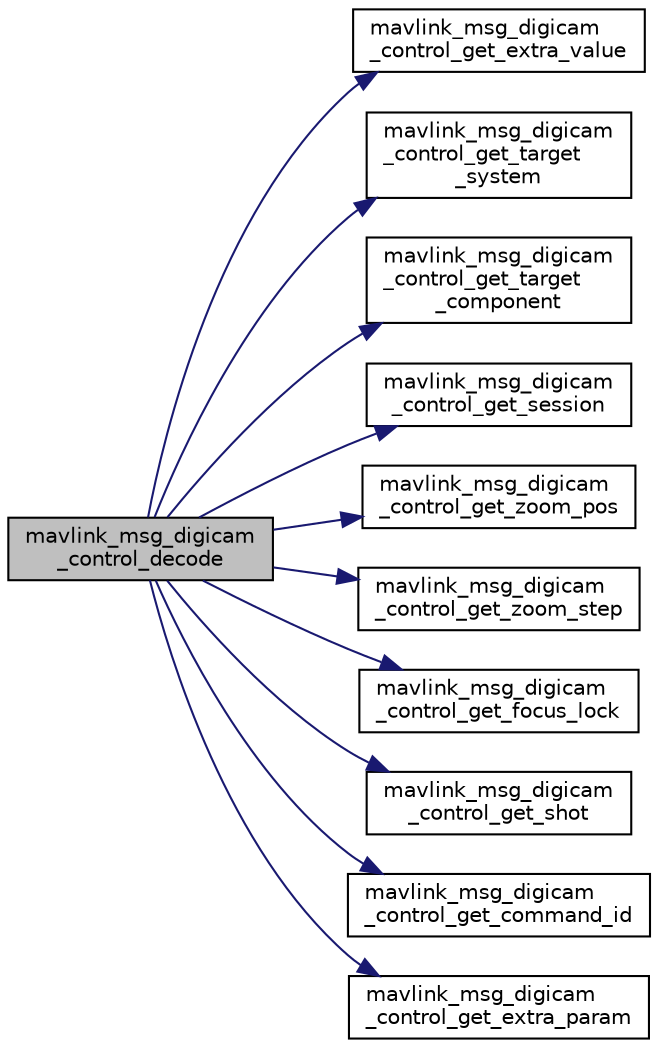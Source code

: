 digraph "mavlink_msg_digicam_control_decode"
{
 // INTERACTIVE_SVG=YES
  edge [fontname="Helvetica",fontsize="10",labelfontname="Helvetica",labelfontsize="10"];
  node [fontname="Helvetica",fontsize="10",shape=record];
  rankdir="LR";
  Node1 [label="mavlink_msg_digicam\l_control_decode",height=0.2,width=0.4,color="black", fillcolor="grey75", style="filled" fontcolor="black"];
  Node1 -> Node2 [color="midnightblue",fontsize="10",style="solid",fontname="Helvetica"];
  Node2 [label="mavlink_msg_digicam\l_control_get_extra_value",height=0.2,width=0.4,color="black", fillcolor="white", style="filled",URL="$v1_80_2ardupilotmega_2mavlink__msg__digicam__control_8h.html#a789f973c64a3744a71bc419881ca8da2",tooltip="Get field extra_value from digicam_control message. "];
  Node1 -> Node3 [color="midnightblue",fontsize="10",style="solid",fontname="Helvetica"];
  Node3 [label="mavlink_msg_digicam\l_control_get_target\l_system",height=0.2,width=0.4,color="black", fillcolor="white", style="filled",URL="$v1_80_2ardupilotmega_2mavlink__msg__digicam__control_8h.html#a762c35a778a3d455c1e8081ffa8929fe",tooltip="Send a digicam_control message. "];
  Node1 -> Node4 [color="midnightblue",fontsize="10",style="solid",fontname="Helvetica"];
  Node4 [label="mavlink_msg_digicam\l_control_get_target\l_component",height=0.2,width=0.4,color="black", fillcolor="white", style="filled",URL="$v1_80_2ardupilotmega_2mavlink__msg__digicam__control_8h.html#a3345b464816b38a9ea2232b2ec93e8a2",tooltip="Get field target_component from digicam_control message. "];
  Node1 -> Node5 [color="midnightblue",fontsize="10",style="solid",fontname="Helvetica"];
  Node5 [label="mavlink_msg_digicam\l_control_get_session",height=0.2,width=0.4,color="black", fillcolor="white", style="filled",URL="$v1_80_2ardupilotmega_2mavlink__msg__digicam__control_8h.html#a495c458ad6593a44ba06b30d6acf541d",tooltip="Get field session from digicam_control message. "];
  Node1 -> Node6 [color="midnightblue",fontsize="10",style="solid",fontname="Helvetica"];
  Node6 [label="mavlink_msg_digicam\l_control_get_zoom_pos",height=0.2,width=0.4,color="black", fillcolor="white", style="filled",URL="$v1_80_2ardupilotmega_2mavlink__msg__digicam__control_8h.html#a6f5ffee7a46ef779f9441c977b8d89a4",tooltip="Get field zoom_pos from digicam_control message. "];
  Node1 -> Node7 [color="midnightblue",fontsize="10",style="solid",fontname="Helvetica"];
  Node7 [label="mavlink_msg_digicam\l_control_get_zoom_step",height=0.2,width=0.4,color="black", fillcolor="white", style="filled",URL="$v1_80_2ardupilotmega_2mavlink__msg__digicam__control_8h.html#a738c69e2916a495c9bebc3d56dab21e9",tooltip="Get field zoom_step from digicam_control message. "];
  Node1 -> Node8 [color="midnightblue",fontsize="10",style="solid",fontname="Helvetica"];
  Node8 [label="mavlink_msg_digicam\l_control_get_focus_lock",height=0.2,width=0.4,color="black", fillcolor="white", style="filled",URL="$v1_80_2ardupilotmega_2mavlink__msg__digicam__control_8h.html#a754518424f2a9da39a8d920cdf21dd9a",tooltip="Get field focus_lock from digicam_control message. "];
  Node1 -> Node9 [color="midnightblue",fontsize="10",style="solid",fontname="Helvetica"];
  Node9 [label="mavlink_msg_digicam\l_control_get_shot",height=0.2,width=0.4,color="black", fillcolor="white", style="filled",URL="$v1_80_2ardupilotmega_2mavlink__msg__digicam__control_8h.html#a1dc5c7b683eecc6c22d34088f881543b",tooltip="Get field shot from digicam_control message. "];
  Node1 -> Node10 [color="midnightblue",fontsize="10",style="solid",fontname="Helvetica"];
  Node10 [label="mavlink_msg_digicam\l_control_get_command_id",height=0.2,width=0.4,color="black", fillcolor="white", style="filled",URL="$v1_80_2ardupilotmega_2mavlink__msg__digicam__control_8h.html#a0e4ed9a009348173f5f6b8d99d995fcc",tooltip="Get field command_id from digicam_control message. "];
  Node1 -> Node11 [color="midnightblue",fontsize="10",style="solid",fontname="Helvetica"];
  Node11 [label="mavlink_msg_digicam\l_control_get_extra_param",height=0.2,width=0.4,color="black", fillcolor="white", style="filled",URL="$v1_80_2ardupilotmega_2mavlink__msg__digicam__control_8h.html#ab19d5c759739873d068e6da605aca430",tooltip="Get field extra_param from digicam_control message. "];
}
